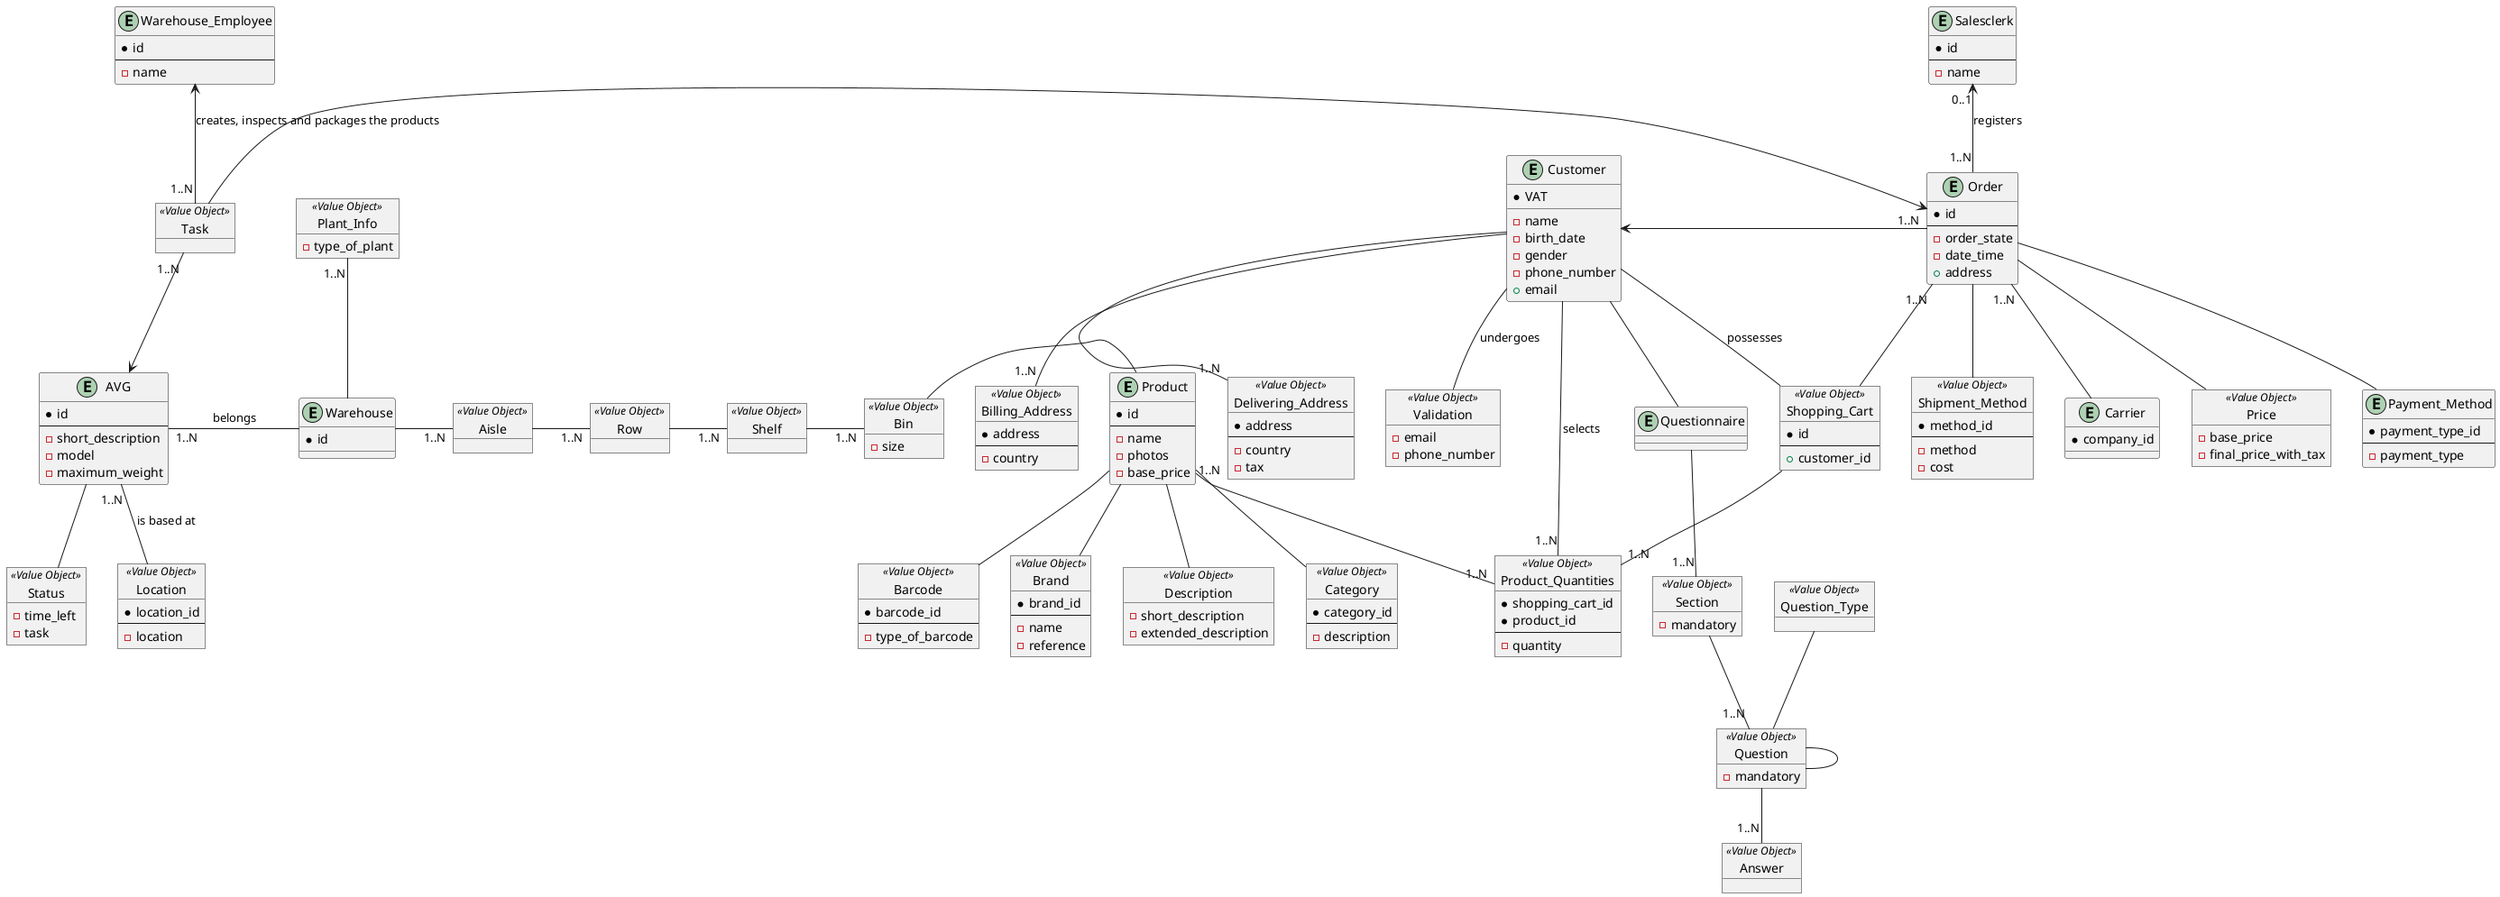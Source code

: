 @startuml
'https://plantuml.com/object-diagram

Entity Product{
*id
--
-name
-photos
-base_price
}

object Description <<Value Object>>{
-short_description
-extended_description
}

object Category <<Value Object>>{
*category_id
--
-description
}

object Barcode <<Value Object>>{
*barcode_id
--
-type_of_barcode
}

object Brand <<Value Object>>{
*brand_id
--
-name
-reference
}

Entity Salesclerk{
*id
--
-name
}

Entity Warehouse{
*id
}

object Aisle<<Value Object>>{
}

object Row<<Value Object>>{
}

object Shelf<<Value Object>>{
}

object Bin<<Value Object>>{
-size
}


object Price <<Value Object>>{
-base_price
-final_price_with_tax
}

Entity Customer{
*VAT
__
-name
-birth_date
-gender
-phone_number
+email
}

object Billing_Address <<Value Object>>{
*address
--
-country
}

object Delivering_Address <<Value Object>>{
*address
--
-country
-tax
}

Entity Order{
*id
--
-order_state
-date_time
+address
}

object Shopping_Cart<<Value Object>>{
*id
--
+customer_id
}

Entity Payment_Method{
*payment_type_id
--
-payment_type
}

object Validation<<Value Object>>{
-email
-phone_number
}

object Product_Quantities<<Value Object>>{
*shopping_cart_id
*product_id
--
-quantity
}

object Shipment_Method<<Value Object>>{
*method_id
--
-method
-cost
}

object Plant_Info<<Value Object>>{
-type_of_plant
}

Entity AVG{
*id
--
-short_description
-model
-maximum_weight
}

object Location<<Value Object>>{
*location_id
--
-location
}

object Status<<Value Object>>{
-time_left
-task
}

object Task<<Value Object>>{

}

Entity Warehouse_Employee {
*id
--
-name
}

Entity Carrier {
*company_id
}

Entity Questionnaire {

}

object Section<<Value Object>> {
-mandatory
}

object Question<<Value Object>> {
-mandatory
}

object Question_Type<<Value Object>> {

}
object Answer<<Value Object>> {

}

Order -- Price
Product -- Description
Product "1..N" -- Category
Product -- Barcode
Product -- Brand
Customer -- "1..N" Billing_Address
Customer -- "1..N" Delivering_Address
Order "1..N" -- Shopping_Cart
Customer <- "1..N" Order
Product - "1..N" Product_Quantities
Order -- Shipment_Method
Shopping_Cart -- "1..N" Product_Quantities
Order -- Payment_Method
Customer - Shopping_Cart : possesses
Customer -- Validation : undergoes
Customer -- "1..N" Product_Quantities : selects
Salesclerk "0..1" <-- "1..N" Order : registers
Warehouse -right- "1..N" Aisle : \t
Aisle -right- "1..N" Row : \t
Row -right- "1..N" Shelf : \t
Shelf -right- "1..N" Bin : \t
Bin -right- Product : \t
Plant_Info "1..N" -- Warehouse
AVG "1..N" -- Location : is based at
AVG -- Status
AVG "1..N" -right- Warehouse : \t belongs \t
Task "1..N" --> AVG
Task -> Order
Warehouse_Employee <-- "1..N" Task : creates, inspects and packages the products
Order "1..N" -- Carrier
Questionnaire -down- "1..N" Section
Section -- "1..N" Question : \t
Question -- "1..N" Answer
Question - Question
Question_Type -- Question
Customer -- Questionnaire

@enduml

